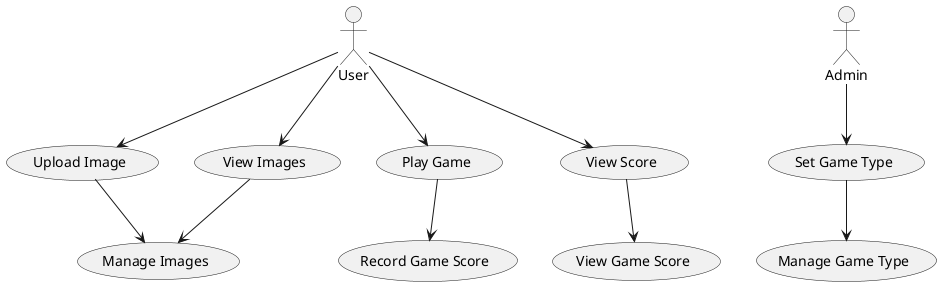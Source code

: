 @startuml
actor "User" as user

usecase "Upload Image" as uploadImage
usecase "View Images" as viewImages
usecase "Play Game" as playGame
usecase "View Score" as viewScore
usecase "Set Game Type" as setGameType

user --> uploadImage
user --> viewImages
user --> playGame
user --> viewScore

actor "Admin" as admin
admin --> setGameType

uploadImage --> (Manage Images)
viewImages --> (Manage Images)
playGame --> (Record Game Score)
viewScore --> (View Game Score)
setGameType --> (Manage Game Type)

@enduml